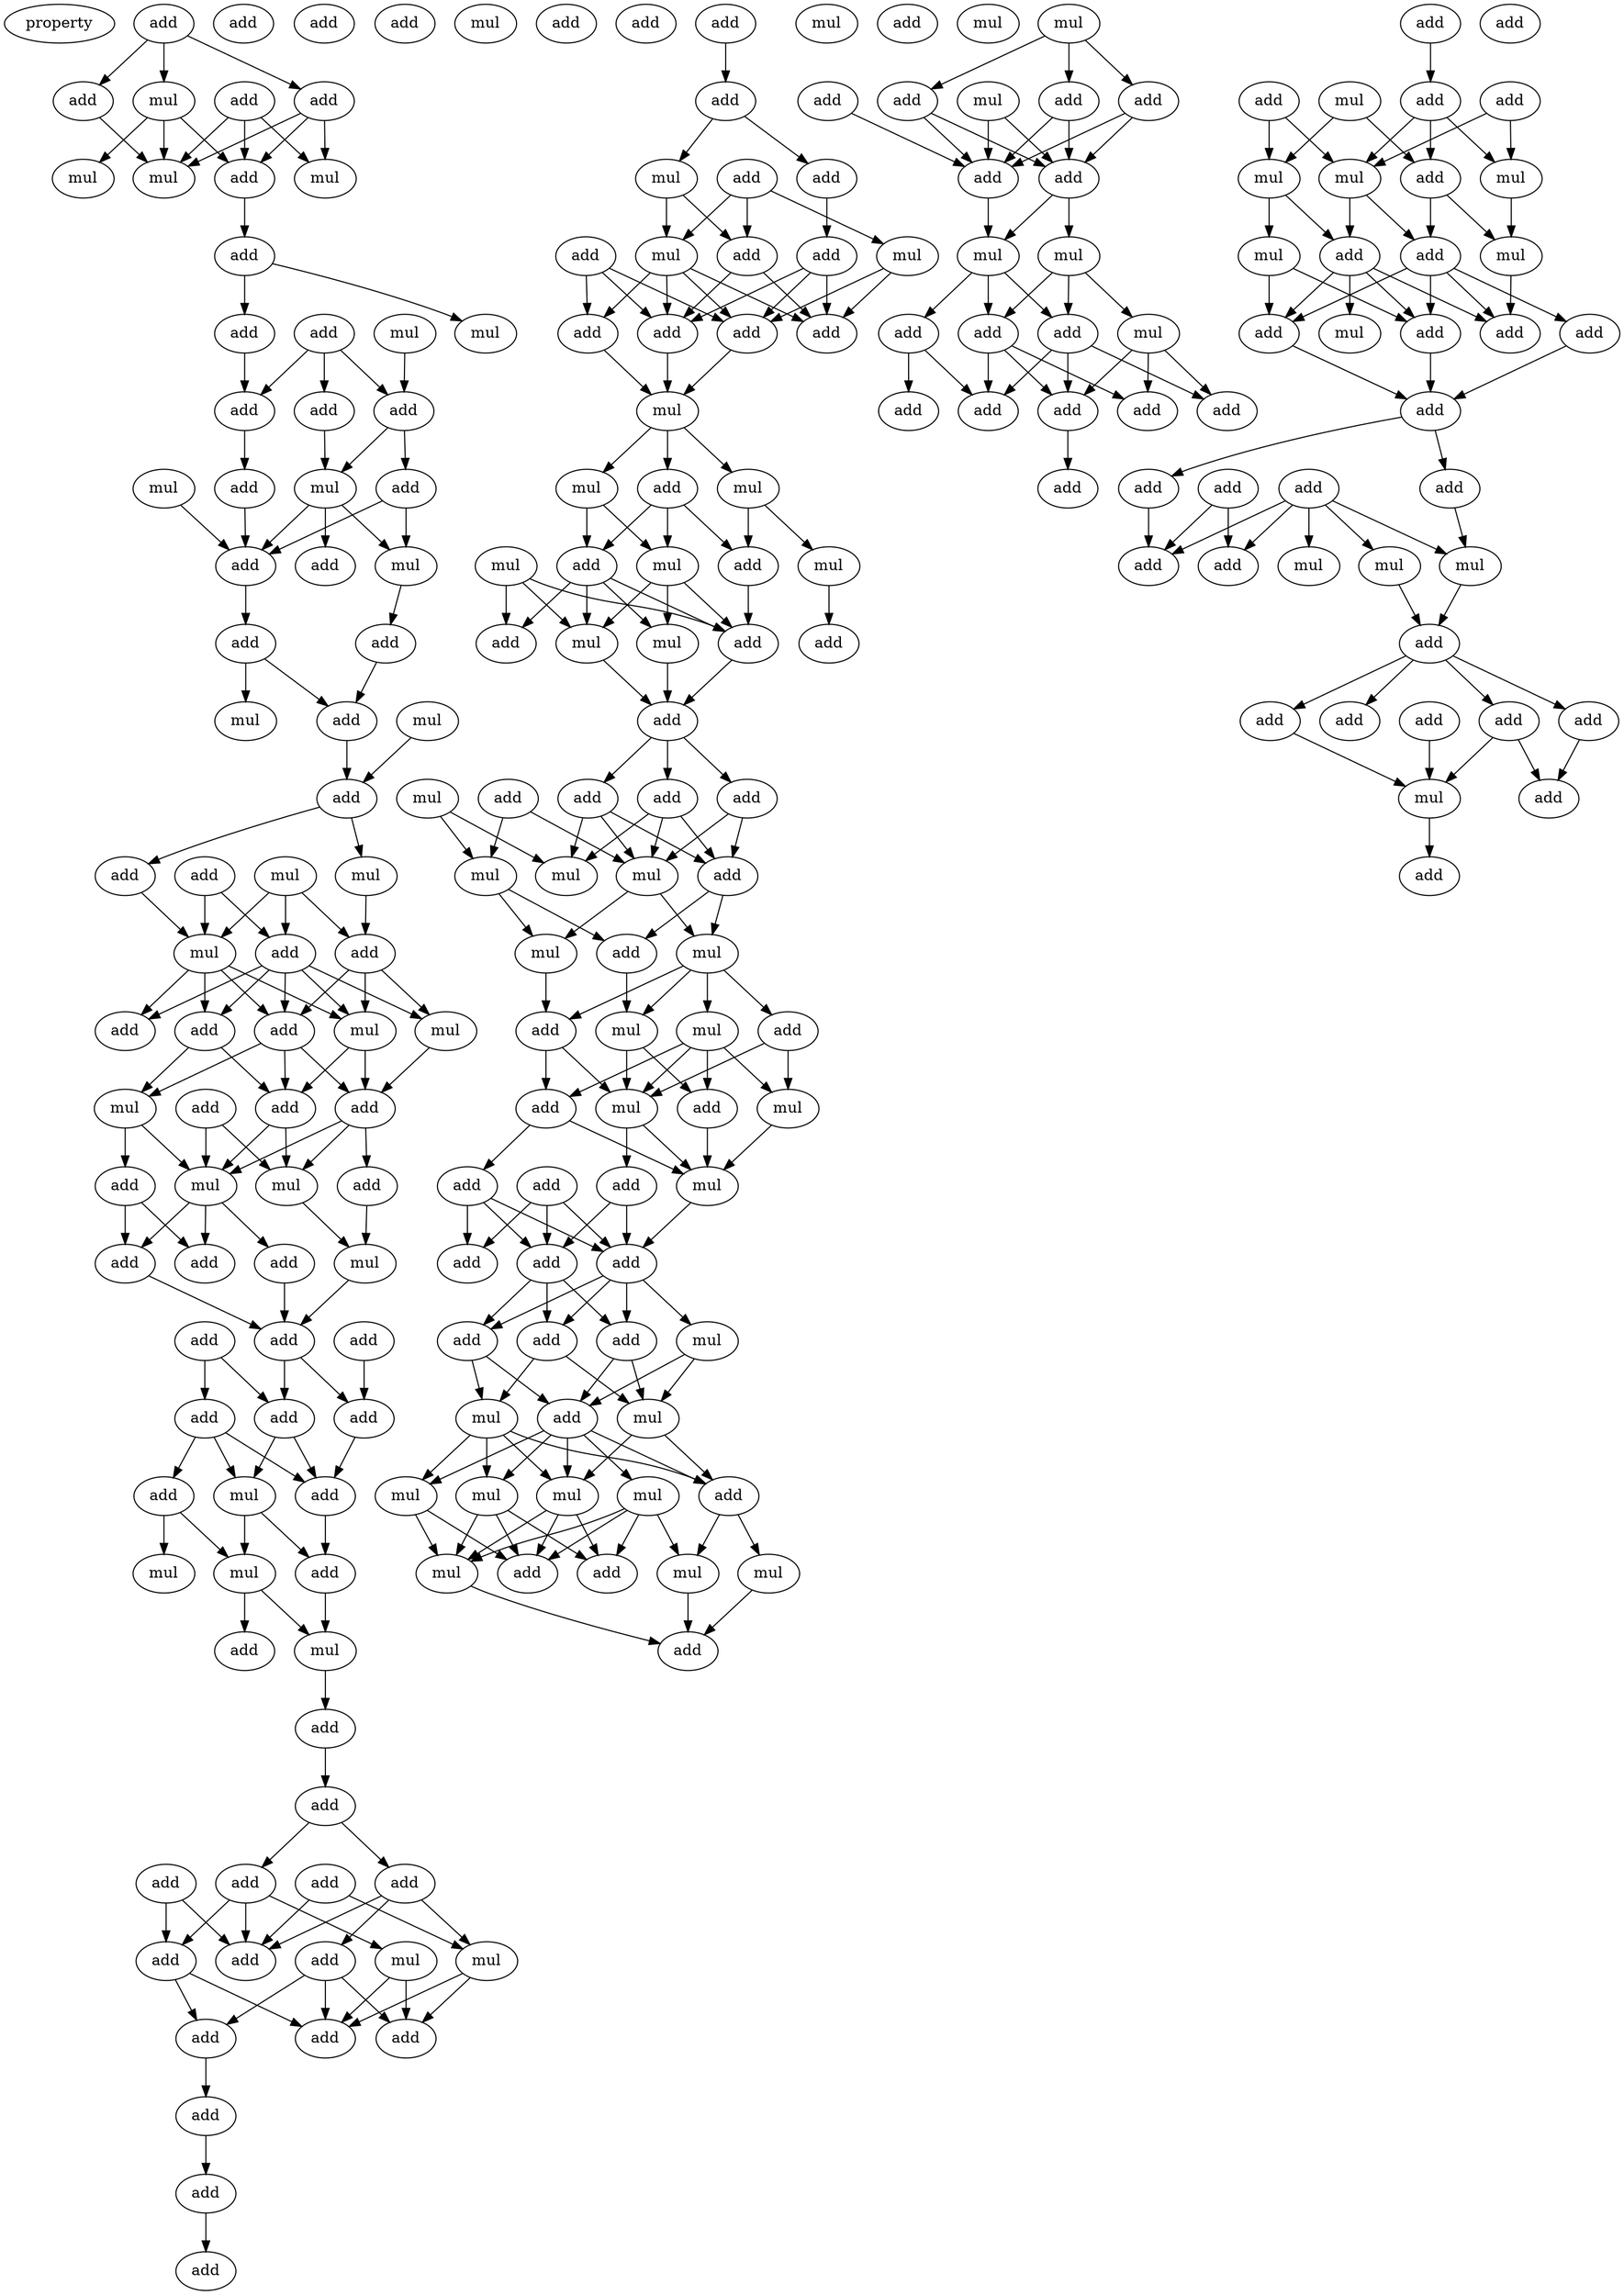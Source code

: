 digraph {
    node [fontcolor=black]
    property [mul=2,lf=1.7]
    0 [ label = add ];
    1 [ label = add ];
    2 [ label = add ];
    3 [ label = add ];
    4 [ label = mul ];
    5 [ label = mul ];
    6 [ label = mul ];
    7 [ label = mul ];
    8 [ label = add ];
    9 [ label = add ];
    10 [ label = mul ];
    11 [ label = add ];
    12 [ label = mul ];
    13 [ label = add ];
    14 [ label = add ];
    15 [ label = add ];
    16 [ label = add ];
    17 [ label = mul ];
    18 [ label = mul ];
    19 [ label = add ];
    20 [ label = add ];
    21 [ label = mul ];
    22 [ label = add ];
    23 [ label = add ];
    24 [ label = add ];
    25 [ label = add ];
    26 [ label = mul ];
    27 [ label = mul ];
    28 [ label = add ];
    29 [ label = add ];
    30 [ label = add ];
    31 [ label = add ];
    32 [ label = add ];
    33 [ label = add ];
    34 [ label = mul ];
    35 [ label = mul ];
    36 [ label = add ];
    37 [ label = add ];
    38 [ label = mul ];
    39 [ label = mul ];
    40 [ label = add ];
    41 [ label = add ];
    42 [ label = mul ];
    43 [ label = add ];
    44 [ label = add ];
    45 [ label = add ];
    46 [ label = mul ];
    47 [ label = add ];
    48 [ label = mul ];
    49 [ label = add ];
    50 [ label = mul ];
    51 [ label = add ];
    52 [ label = add ];
    53 [ label = add ];
    54 [ label = add ];
    55 [ label = add ];
    56 [ label = mul ];
    57 [ label = add ];
    58 [ label = add ];
    59 [ label = add ];
    60 [ label = add ];
    61 [ label = add ];
    62 [ label = add ];
    63 [ label = mul ];
    64 [ label = add ];
    65 [ label = mul ];
    66 [ label = add ];
    67 [ label = add ];
    68 [ label = mul ];
    69 [ label = mul ];
    70 [ label = mul ];
    71 [ label = add ];
    72 [ label = add ];
    73 [ label = add ];
    74 [ label = add ];
    75 [ label = add ];
    76 [ label = add ];
    77 [ label = add ];
    78 [ label = add ];
    79 [ label = add ];
    80 [ label = add ];
    81 [ label = mul ];
    82 [ label = mul ];
    83 [ label = add ];
    84 [ label = add ];
    85 [ label = add ];
    86 [ label = add ];
    87 [ label = add ];
    88 [ label = add ];
    89 [ label = add ];
    90 [ label = add ];
    91 [ label = add ];
    92 [ label = mul ];
    93 [ label = add ];
    94 [ label = add ];
    95 [ label = add ];
    96 [ label = mul ];
    97 [ label = add ];
    98 [ label = add ];
    99 [ label = mul ];
    100 [ label = mul ];
    101 [ label = add ];
    102 [ label = add ];
    103 [ label = add ];
    104 [ label = add ];
    105 [ label = mul ];
    106 [ label = add ];
    107 [ label = add ];
    108 [ label = mul ];
    109 [ label = add ];
    110 [ label = mul ];
    111 [ label = mul ];
    112 [ label = mul ];
    113 [ label = mul ];
    114 [ label = add ];
    115 [ label = add ];
    116 [ label = mul ];
    117 [ label = mul ];
    118 [ label = mul ];
    119 [ label = add ];
    120 [ label = add ];
    121 [ label = add ];
    122 [ label = add ];
    123 [ label = add ];
    124 [ label = add ];
    125 [ label = mul ];
    126 [ label = add ];
    127 [ label = add ];
    128 [ label = add ];
    129 [ label = mul ];
    130 [ label = mul ];
    131 [ label = mul ];
    132 [ label = mul ];
    133 [ label = add ];
    134 [ label = mul ];
    135 [ label = mul ];
    136 [ label = mul ];
    137 [ label = add ];
    138 [ label = add ];
    139 [ label = mul ];
    140 [ label = add ];
    141 [ label = add ];
    142 [ label = mul ];
    143 [ label = add ];
    144 [ label = mul ];
    145 [ label = add ];
    146 [ label = add ];
    147 [ label = add ];
    148 [ label = add ];
    149 [ label = add ];
    150 [ label = add ];
    151 [ label = add ];
    152 [ label = add ];
    153 [ label = mul ];
    154 [ label = mul ];
    155 [ label = mul ];
    156 [ label = add ];
    157 [ label = mul ];
    158 [ label = add ];
    159 [ label = mul ];
    160 [ label = mul ];
    161 [ label = mul ];
    162 [ label = mul ];
    163 [ label = add ];
    164 [ label = mul ];
    165 [ label = add ];
    166 [ label = mul ];
    167 [ label = add ];
    168 [ label = mul ];
    169 [ label = add ];
    170 [ label = add ];
    171 [ label = add ];
    172 [ label = mul ];
    173 [ label = add ];
    174 [ label = add ];
    175 [ label = add ];
    176 [ label = mul ];
    177 [ label = mul ];
    178 [ label = mul ];
    179 [ label = add ];
    180 [ label = add ];
    181 [ label = add ];
    182 [ label = add ];
    183 [ label = add ];
    184 [ label = add ];
    185 [ label = add ];
    186 [ label = add ];
    187 [ label = add ];
    188 [ label = add ];
    189 [ label = mul ];
    190 [ label = add ];
    191 [ label = add ];
    192 [ label = add ];
    193 [ label = mul ];
    194 [ label = add ];
    195 [ label = mul ];
    196 [ label = mul ];
    197 [ label = add ];
    198 [ label = add ];
    199 [ label = mul ];
    200 [ label = mul ];
    201 [ label = add ];
    202 [ label = add ];
    203 [ label = add ];
    204 [ label = mul ];
    205 [ label = add ];
    206 [ label = add ];
    207 [ label = add ];
    208 [ label = add ];
    209 [ label = add ];
    210 [ label = add ];
    211 [ label = add ];
    212 [ label = mul ];
    213 [ label = mul ];
    214 [ label = add ];
    215 [ label = mul ];
    216 [ label = add ];
    217 [ label = add ];
    218 [ label = add ];
    219 [ label = add ];
    220 [ label = add ];
    221 [ label = add ];
    222 [ label = add ];
    223 [ label = mul ];
    224 [ label = add ];
    225 [ label = add ];
    0 -> 1 [ name = 0 ];
    0 -> 2 [ name = 1 ];
    0 -> 4 [ name = 2 ];
    1 -> 5 [ name = 3 ];
    1 -> 7 [ name = 4 ];
    1 -> 8 [ name = 5 ];
    2 -> 7 [ name = 6 ];
    3 -> 5 [ name = 7 ];
    3 -> 7 [ name = 8 ];
    3 -> 8 [ name = 9 ];
    4 -> 6 [ name = 10 ];
    4 -> 7 [ name = 11 ];
    4 -> 8 [ name = 12 ];
    8 -> 9 [ name = 13 ];
    9 -> 11 [ name = 14 ];
    9 -> 12 [ name = 15 ];
    10 -> 15 [ name = 16 ];
    11 -> 14 [ name = 17 ];
    13 -> 14 [ name = 18 ];
    13 -> 15 [ name = 19 ];
    13 -> 16 [ name = 20 ];
    14 -> 19 [ name = 21 ];
    15 -> 18 [ name = 22 ];
    15 -> 20 [ name = 23 ];
    16 -> 18 [ name = 24 ];
    17 -> 23 [ name = 25 ];
    18 -> 21 [ name = 26 ];
    18 -> 22 [ name = 27 ];
    18 -> 23 [ name = 28 ];
    19 -> 23 [ name = 29 ];
    20 -> 21 [ name = 30 ];
    20 -> 23 [ name = 31 ];
    21 -> 25 [ name = 32 ];
    23 -> 24 [ name = 33 ];
    24 -> 27 [ name = 34 ];
    24 -> 28 [ name = 35 ];
    25 -> 28 [ name = 36 ];
    26 -> 31 [ name = 37 ];
    28 -> 31 [ name = 38 ];
    31 -> 32 [ name = 39 ];
    31 -> 34 [ name = 40 ];
    32 -> 38 [ name = 41 ];
    33 -> 36 [ name = 42 ];
    33 -> 38 [ name = 43 ];
    34 -> 37 [ name = 44 ];
    35 -> 36 [ name = 45 ];
    35 -> 37 [ name = 46 ];
    35 -> 38 [ name = 47 ];
    36 -> 39 [ name = 48 ];
    36 -> 40 [ name = 49 ];
    36 -> 41 [ name = 50 ];
    36 -> 42 [ name = 51 ];
    36 -> 43 [ name = 52 ];
    37 -> 39 [ name = 53 ];
    37 -> 40 [ name = 54 ];
    37 -> 42 [ name = 55 ];
    38 -> 39 [ name = 56 ];
    38 -> 40 [ name = 57 ];
    38 -> 41 [ name = 58 ];
    38 -> 43 [ name = 59 ];
    39 -> 44 [ name = 60 ];
    39 -> 45 [ name = 61 ];
    40 -> 44 [ name = 62 ];
    40 -> 45 [ name = 63 ];
    40 -> 46 [ name = 64 ];
    42 -> 44 [ name = 65 ];
    43 -> 45 [ name = 66 ];
    43 -> 46 [ name = 67 ];
    44 -> 48 [ name = 68 ];
    44 -> 49 [ name = 69 ];
    44 -> 50 [ name = 70 ];
    45 -> 48 [ name = 71 ];
    45 -> 50 [ name = 72 ];
    46 -> 48 [ name = 73 ];
    46 -> 51 [ name = 74 ];
    47 -> 48 [ name = 75 ];
    47 -> 50 [ name = 76 ];
    48 -> 52 [ name = 77 ];
    48 -> 53 [ name = 78 ];
    48 -> 54 [ name = 79 ];
    49 -> 56 [ name = 80 ];
    50 -> 56 [ name = 81 ];
    51 -> 52 [ name = 82 ];
    51 -> 54 [ name = 83 ];
    52 -> 57 [ name = 84 ];
    53 -> 57 [ name = 85 ];
    56 -> 57 [ name = 86 ];
    57 -> 60 [ name = 87 ];
    57 -> 62 [ name = 88 ];
    58 -> 60 [ name = 89 ];
    59 -> 61 [ name = 90 ];
    59 -> 62 [ name = 91 ];
    60 -> 64 [ name = 92 ];
    61 -> 63 [ name = 93 ];
    61 -> 64 [ name = 94 ];
    61 -> 66 [ name = 95 ];
    62 -> 63 [ name = 96 ];
    62 -> 64 [ name = 97 ];
    63 -> 67 [ name = 98 ];
    63 -> 69 [ name = 99 ];
    64 -> 67 [ name = 100 ];
    66 -> 68 [ name = 101 ];
    66 -> 69 [ name = 102 ];
    67 -> 70 [ name = 103 ];
    69 -> 70 [ name = 104 ];
    69 -> 71 [ name = 105 ];
    70 -> 72 [ name = 106 ];
    72 -> 73 [ name = 107 ];
    73 -> 75 [ name = 108 ];
    73 -> 77 [ name = 109 ];
    74 -> 78 [ name = 110 ];
    74 -> 79 [ name = 111 ];
    75 -> 78 [ name = 112 ];
    75 -> 79 [ name = 113 ];
    75 -> 81 [ name = 114 ];
    76 -> 78 [ name = 115 ];
    76 -> 82 [ name = 116 ];
    77 -> 78 [ name = 117 ];
    77 -> 80 [ name = 118 ];
    77 -> 82 [ name = 119 ];
    79 -> 83 [ name = 120 ];
    79 -> 84 [ name = 121 ];
    80 -> 83 [ name = 122 ];
    80 -> 84 [ name = 123 ];
    80 -> 85 [ name = 124 ];
    81 -> 83 [ name = 125 ];
    81 -> 85 [ name = 126 ];
    82 -> 83 [ name = 127 ];
    82 -> 85 [ name = 128 ];
    84 -> 86 [ name = 129 ];
    86 -> 89 [ name = 130 ];
    89 -> 90 [ name = 131 ];
    91 -> 94 [ name = 132 ];
    94 -> 96 [ name = 133 ];
    94 -> 97 [ name = 134 ];
    95 -> 99 [ name = 135 ];
    95 -> 100 [ name = 136 ];
    95 -> 102 [ name = 137 ];
    96 -> 99 [ name = 138 ];
    96 -> 102 [ name = 139 ];
    97 -> 98 [ name = 140 ];
    98 -> 103 [ name = 141 ];
    98 -> 106 [ name = 142 ];
    98 -> 107 [ name = 143 ];
    99 -> 103 [ name = 144 ];
    99 -> 104 [ name = 145 ];
    99 -> 106 [ name = 146 ];
    99 -> 107 [ name = 147 ];
    100 -> 103 [ name = 148 ];
    100 -> 106 [ name = 149 ];
    101 -> 103 [ name = 150 ];
    101 -> 104 [ name = 151 ];
    101 -> 107 [ name = 152 ];
    102 -> 106 [ name = 153 ];
    102 -> 107 [ name = 154 ];
    103 -> 108 [ name = 155 ];
    104 -> 108 [ name = 156 ];
    107 -> 108 [ name = 157 ];
    108 -> 109 [ name = 158 ];
    108 -> 110 [ name = 159 ];
    108 -> 111 [ name = 160 ];
    109 -> 112 [ name = 161 ];
    109 -> 114 [ name = 162 ];
    109 -> 115 [ name = 163 ];
    110 -> 113 [ name = 164 ];
    110 -> 115 [ name = 165 ];
    111 -> 112 [ name = 166 ];
    111 -> 114 [ name = 167 ];
    112 -> 117 [ name = 168 ];
    112 -> 118 [ name = 169 ];
    112 -> 119 [ name = 170 ];
    113 -> 120 [ name = 171 ];
    114 -> 117 [ name = 172 ];
    114 -> 118 [ name = 173 ];
    114 -> 119 [ name = 174 ];
    114 -> 121 [ name = 175 ];
    115 -> 119 [ name = 176 ];
    116 -> 117 [ name = 177 ];
    116 -> 119 [ name = 178 ];
    116 -> 121 [ name = 179 ];
    117 -> 122 [ name = 180 ];
    118 -> 122 [ name = 181 ];
    119 -> 122 [ name = 182 ];
    122 -> 123 [ name = 183 ];
    122 -> 124 [ name = 184 ];
    122 -> 127 [ name = 185 ];
    123 -> 128 [ name = 186 ];
    123 -> 130 [ name = 187 ];
    123 -> 131 [ name = 188 ];
    124 -> 128 [ name = 189 ];
    124 -> 130 [ name = 190 ];
    124 -> 131 [ name = 191 ];
    125 -> 129 [ name = 192 ];
    125 -> 131 [ name = 193 ];
    126 -> 129 [ name = 194 ];
    126 -> 130 [ name = 195 ];
    127 -> 128 [ name = 196 ];
    127 -> 130 [ name = 197 ];
    128 -> 132 [ name = 198 ];
    128 -> 133 [ name = 199 ];
    129 -> 133 [ name = 200 ];
    129 -> 134 [ name = 201 ];
    130 -> 132 [ name = 202 ];
    130 -> 134 [ name = 203 ];
    132 -> 135 [ name = 204 ];
    132 -> 136 [ name = 205 ];
    132 -> 137 [ name = 206 ];
    132 -> 138 [ name = 207 ];
    133 -> 136 [ name = 208 ];
    134 -> 137 [ name = 209 ];
    135 -> 139 [ name = 210 ];
    135 -> 140 [ name = 211 ];
    135 -> 141 [ name = 212 ];
    135 -> 142 [ name = 213 ];
    136 -> 139 [ name = 214 ];
    136 -> 140 [ name = 215 ];
    137 -> 139 [ name = 216 ];
    137 -> 141 [ name = 217 ];
    138 -> 139 [ name = 218 ];
    138 -> 142 [ name = 219 ];
    139 -> 144 [ name = 220 ];
    139 -> 146 [ name = 221 ];
    140 -> 144 [ name = 222 ];
    141 -> 144 [ name = 223 ];
    141 -> 145 [ name = 224 ];
    142 -> 144 [ name = 225 ];
    143 -> 147 [ name = 226 ];
    143 -> 148 [ name = 227 ];
    143 -> 149 [ name = 228 ];
    144 -> 148 [ name = 229 ];
    145 -> 147 [ name = 230 ];
    145 -> 148 [ name = 231 ];
    145 -> 149 [ name = 232 ];
    146 -> 148 [ name = 233 ];
    146 -> 149 [ name = 234 ];
    148 -> 150 [ name = 235 ];
    148 -> 151 [ name = 236 ];
    148 -> 152 [ name = 237 ];
    148 -> 153 [ name = 238 ];
    149 -> 150 [ name = 239 ];
    149 -> 151 [ name = 240 ];
    149 -> 152 [ name = 241 ];
    150 -> 154 [ name = 242 ];
    150 -> 156 [ name = 243 ];
    151 -> 154 [ name = 244 ];
    151 -> 155 [ name = 245 ];
    152 -> 155 [ name = 246 ];
    152 -> 156 [ name = 247 ];
    153 -> 154 [ name = 248 ];
    153 -> 156 [ name = 249 ];
    154 -> 158 [ name = 250 ];
    154 -> 159 [ name = 251 ];
    155 -> 157 [ name = 252 ];
    155 -> 158 [ name = 253 ];
    155 -> 159 [ name = 254 ];
    155 -> 161 [ name = 255 ];
    156 -> 157 [ name = 256 ];
    156 -> 158 [ name = 257 ];
    156 -> 159 [ name = 258 ];
    156 -> 160 [ name = 259 ];
    156 -> 161 [ name = 260 ];
    157 -> 163 [ name = 261 ];
    157 -> 166 [ name = 262 ];
    158 -> 162 [ name = 263 ];
    158 -> 164 [ name = 264 ];
    159 -> 163 [ name = 265 ];
    159 -> 165 [ name = 266 ];
    159 -> 166 [ name = 267 ];
    160 -> 162 [ name = 268 ];
    160 -> 163 [ name = 269 ];
    160 -> 165 [ name = 270 ];
    160 -> 166 [ name = 271 ];
    161 -> 163 [ name = 272 ];
    161 -> 165 [ name = 273 ];
    161 -> 166 [ name = 274 ];
    162 -> 167 [ name = 275 ];
    164 -> 167 [ name = 276 ];
    166 -> 167 [ name = 277 ];
    168 -> 169 [ name = 278 ];
    168 -> 170 [ name = 279 ];
    168 -> 173 [ name = 280 ];
    169 -> 174 [ name = 281 ];
    169 -> 175 [ name = 282 ];
    170 -> 174 [ name = 283 ];
    170 -> 175 [ name = 284 ];
    171 -> 174 [ name = 285 ];
    172 -> 174 [ name = 286 ];
    172 -> 175 [ name = 287 ];
    173 -> 174 [ name = 288 ];
    173 -> 175 [ name = 289 ];
    174 -> 176 [ name = 290 ];
    175 -> 176 [ name = 291 ];
    175 -> 177 [ name = 292 ];
    176 -> 179 [ name = 293 ];
    176 -> 180 [ name = 294 ];
    176 -> 181 [ name = 295 ];
    177 -> 178 [ name = 296 ];
    177 -> 180 [ name = 297 ];
    177 -> 181 [ name = 298 ];
    178 -> 182 [ name = 299 ];
    178 -> 183 [ name = 300 ];
    178 -> 186 [ name = 301 ];
    179 -> 184 [ name = 302 ];
    179 -> 185 [ name = 303 ];
    180 -> 182 [ name = 304 ];
    180 -> 185 [ name = 305 ];
    180 -> 186 [ name = 306 ];
    181 -> 183 [ name = 307 ];
    181 -> 185 [ name = 308 ];
    181 -> 186 [ name = 309 ];
    186 -> 187 [ name = 310 ];
    188 -> 190 [ name = 311 ];
    189 -> 193 [ name = 312 ];
    189 -> 194 [ name = 313 ];
    190 -> 194 [ name = 314 ];
    190 -> 195 [ name = 315 ];
    190 -> 196 [ name = 316 ];
    191 -> 195 [ name = 317 ];
    191 -> 196 [ name = 318 ];
    192 -> 193 [ name = 319 ];
    192 -> 195 [ name = 320 ];
    193 -> 198 [ name = 321 ];
    193 -> 200 [ name = 322 ];
    194 -> 197 [ name = 323 ];
    194 -> 199 [ name = 324 ];
    195 -> 197 [ name = 325 ];
    195 -> 198 [ name = 326 ];
    196 -> 199 [ name = 327 ];
    197 -> 201 [ name = 328 ];
    197 -> 202 [ name = 329 ];
    197 -> 203 [ name = 330 ];
    197 -> 205 [ name = 331 ];
    198 -> 201 [ name = 332 ];
    198 -> 202 [ name = 333 ];
    198 -> 204 [ name = 334 ];
    198 -> 205 [ name = 335 ];
    199 -> 202 [ name = 336 ];
    200 -> 201 [ name = 337 ];
    200 -> 205 [ name = 338 ];
    201 -> 206 [ name = 339 ];
    203 -> 206 [ name = 340 ];
    205 -> 206 [ name = 341 ];
    206 -> 209 [ name = 342 ];
    206 -> 211 [ name = 343 ];
    207 -> 212 [ name = 344 ];
    207 -> 213 [ name = 345 ];
    207 -> 214 [ name = 346 ];
    207 -> 215 [ name = 347 ];
    207 -> 216 [ name = 348 ];
    208 -> 214 [ name = 349 ];
    208 -> 216 [ name = 350 ];
    209 -> 214 [ name = 351 ];
    211 -> 212 [ name = 352 ];
    212 -> 217 [ name = 353 ];
    213 -> 217 [ name = 354 ];
    217 -> 218 [ name = 355 ];
    217 -> 220 [ name = 356 ];
    217 -> 221 [ name = 357 ];
    217 -> 222 [ name = 358 ];
    218 -> 224 [ name = 359 ];
    219 -> 223 [ name = 360 ];
    220 -> 223 [ name = 361 ];
    220 -> 224 [ name = 362 ];
    222 -> 223 [ name = 363 ];
    223 -> 225 [ name = 364 ];
}
